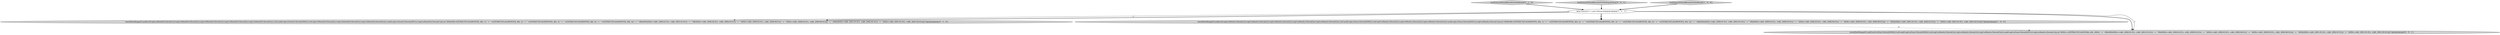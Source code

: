 digraph {
4 [style = filled, label = "testExtractPartialRewriteForInMonth['0', '1', '0']", fillcolor = lightgray, shape = diamond image = "AAA0AAABBB2BBB"];
6 [style = filled, label = "testExtractPartialRewriteForNotEqualsYear['0', '0', '1']", fillcolor = lightgray, shape = diamond image = "AAA0AAABBB3BBB"];
3 [style = filled, label = "checkDateRange(f,f.and(f.or(f.eq(f.exMonthD,f.literal(1)),f.eq(f.exMonthD,f.literal(2)),f.eq(f.exMonthD,f.literal(3)),f.eq(f.exMonthD,f.literal(4)),f.eq(f.exMonthD,f.literal(5))),f.or(f.and(f.eq(f.exYearD,f.literal(2000)),f.or(f.eq(f.exMonthD,f.literal(2)),f.eq(f.exMonthD,f.literal(3)),f.eq(f.exMonthD,f.literal(5)))),f.and(f.eq(f.exYearD,f.literal(2001)),f.eq(f.exMonthD,f.literal(1))))),is(\"AND(OR(=(EXTRACT(FLAG(MONTH), $8), 1),\" + \" =(EXTRACT(FLAG(MONTH), $8), 2),\" + \" =(EXTRACT(FLAG(MONTH), $8), 3),\" + \" =(EXTRACT(FLAG(MONTH), $8), 4),\" + \" =(EXTRACT(FLAG(MONTH), $8), 5)),\" + \" OR(AND(AND(>=($8, 2000-01-01), <($8, 2001-01-01)),\" + \" OR(AND(>=($8, 2000-02-01), <($8, 2000-03-01)),\" + \" AND(>=($8, 2000-03-01), <($8, 2000-04-01)),\" + \" AND(>=($8, 2000-05-01), <($8, 2000-06-01)))),\" + \" AND(AND(>=($8, 2001-01-01), <($8, 2002-01-01)),\" + \" AND(>=($8, 2001-01-01), <($8, 2001-02-01)))))\"))@@@4@@@['0', '1', '0']", fillcolor = lightgray, shape = ellipse image = "AAA0AAABBB2BBB"];
1 [style = filled, label = "checkDateRange(f,f.and(f.or(f.eq(f.exMonth,f.literal(1)),f.eq(f.exMonth,f.literal(2)),f.eq(f.exMonth,f.literal(3)),f.eq(f.exMonth,f.literal(4)),f.eq(f.exMonth,f.literal(5))),f.or(f.and(f.eq(f.exYear,f.literal(2000)),f.or(f.eq(f.exMonth,f.literal(2)),f.eq(f.exMonth,f.literal(3)),f.eq(f.exMonth,f.literal(5)))),f.and(f.eq(f.exYear,f.literal(2001)),f.eq(f.exMonth,f.literal(1))))),is(\"AND(OR(=(EXTRACT(FLAG(MONTH), $9), 1),\" + \" =(EXTRACT(FLAG(MONTH), $9), 2),\" + \" =(EXTRACT(FLAG(MONTH), $9), 3),\" + \" =(EXTRACT(FLAG(MONTH), $9), 4),\" + \" =(EXTRACT(FLAG(MONTH), $9), 5)),\" + \" OR(AND(AND(>=($9, 2000-01-01), <($9, 2001-01-01)),\" + \" OR(AND(>=($9, 2000-02-01), <($9, 2000-03-01)),\" + \" AND(>=($9, 2000-03-01), <($9, 2000-04-01)),\" + \" AND(>=($9, 2000-05-01), <($9, 2000-06-01)))),\" + \" AND(AND(>=($9, 2001-01-01), <($9, 2002-01-01)),\" + \" AND(>=($9, 2001-01-01), <($9, 2001-02-01)))))\"))@@@4@@@['1', '0', '0']", fillcolor = lightgray, shape = ellipse image = "AAA0AAABBB1BBB"];
5 [style = filled, label = "checkDateRange(f,f.and(f.ne(f.exYear,f.literal(2000)),f.or(f.and(f.eq(f.exYear,f.literal(2000)),f.or(f.eq(f.exMonth,f.literal(2)),f.eq(f.exMonth,f.literal(3)),f.eq(f.exMonth,f.literal(5)))),f.and(f.eq(f.exYear,f.literal(2001)),f.eq(f.exMonth,f.literal(1))))),is(\"AND(<>(EXTRACT(FLAG(YEAR), $9), 2000),\" + \" OR(AND(AND(>=($9, 2000-01-01), <($9, 2001-01-01)),\" + \" OR(AND(>=($9, 2000-02-01), <($9, 2000-03-01)),\" + \" AND(>=($9, 2000-03-01), <($9, 2000-04-01)),\" + \" AND(>=($9, 2000-05-01), <($9, 2000-06-01)))),\" + \" AND(AND(>=($9, 2001-01-01), <($9, 2002-01-01)),\" + \" AND(>=($9, 2001-01-01), <($9, 2001-02-01)))))\"))@@@4@@@['0', '0', '1']", fillcolor = lightgray, shape = ellipse image = "AAA0AAABBB3BBB"];
2 [style = filled, label = "testExtractPartialRewriteForInMonth['1', '0', '0']", fillcolor = lightgray, shape = diamond image = "AAA0AAABBB1BBB"];
0 [style = filled, label = "final Fixture2 f = new Fixture2()@@@3@@@['1', '1', '1']", fillcolor = white, shape = ellipse image = "AAA0AAABBB1BBB"];
6->0 [style = bold, label=""];
2->0 [style = bold, label=""];
1->5 [style = dashed, label="0"];
0->5 [style = bold, label=""];
0->3 [style = solid, label="f"];
0->3 [style = bold, label=""];
0->1 [style = solid, label="f"];
0->1 [style = bold, label=""];
4->0 [style = bold, label=""];
0->5 [style = solid, label="f"];
}
